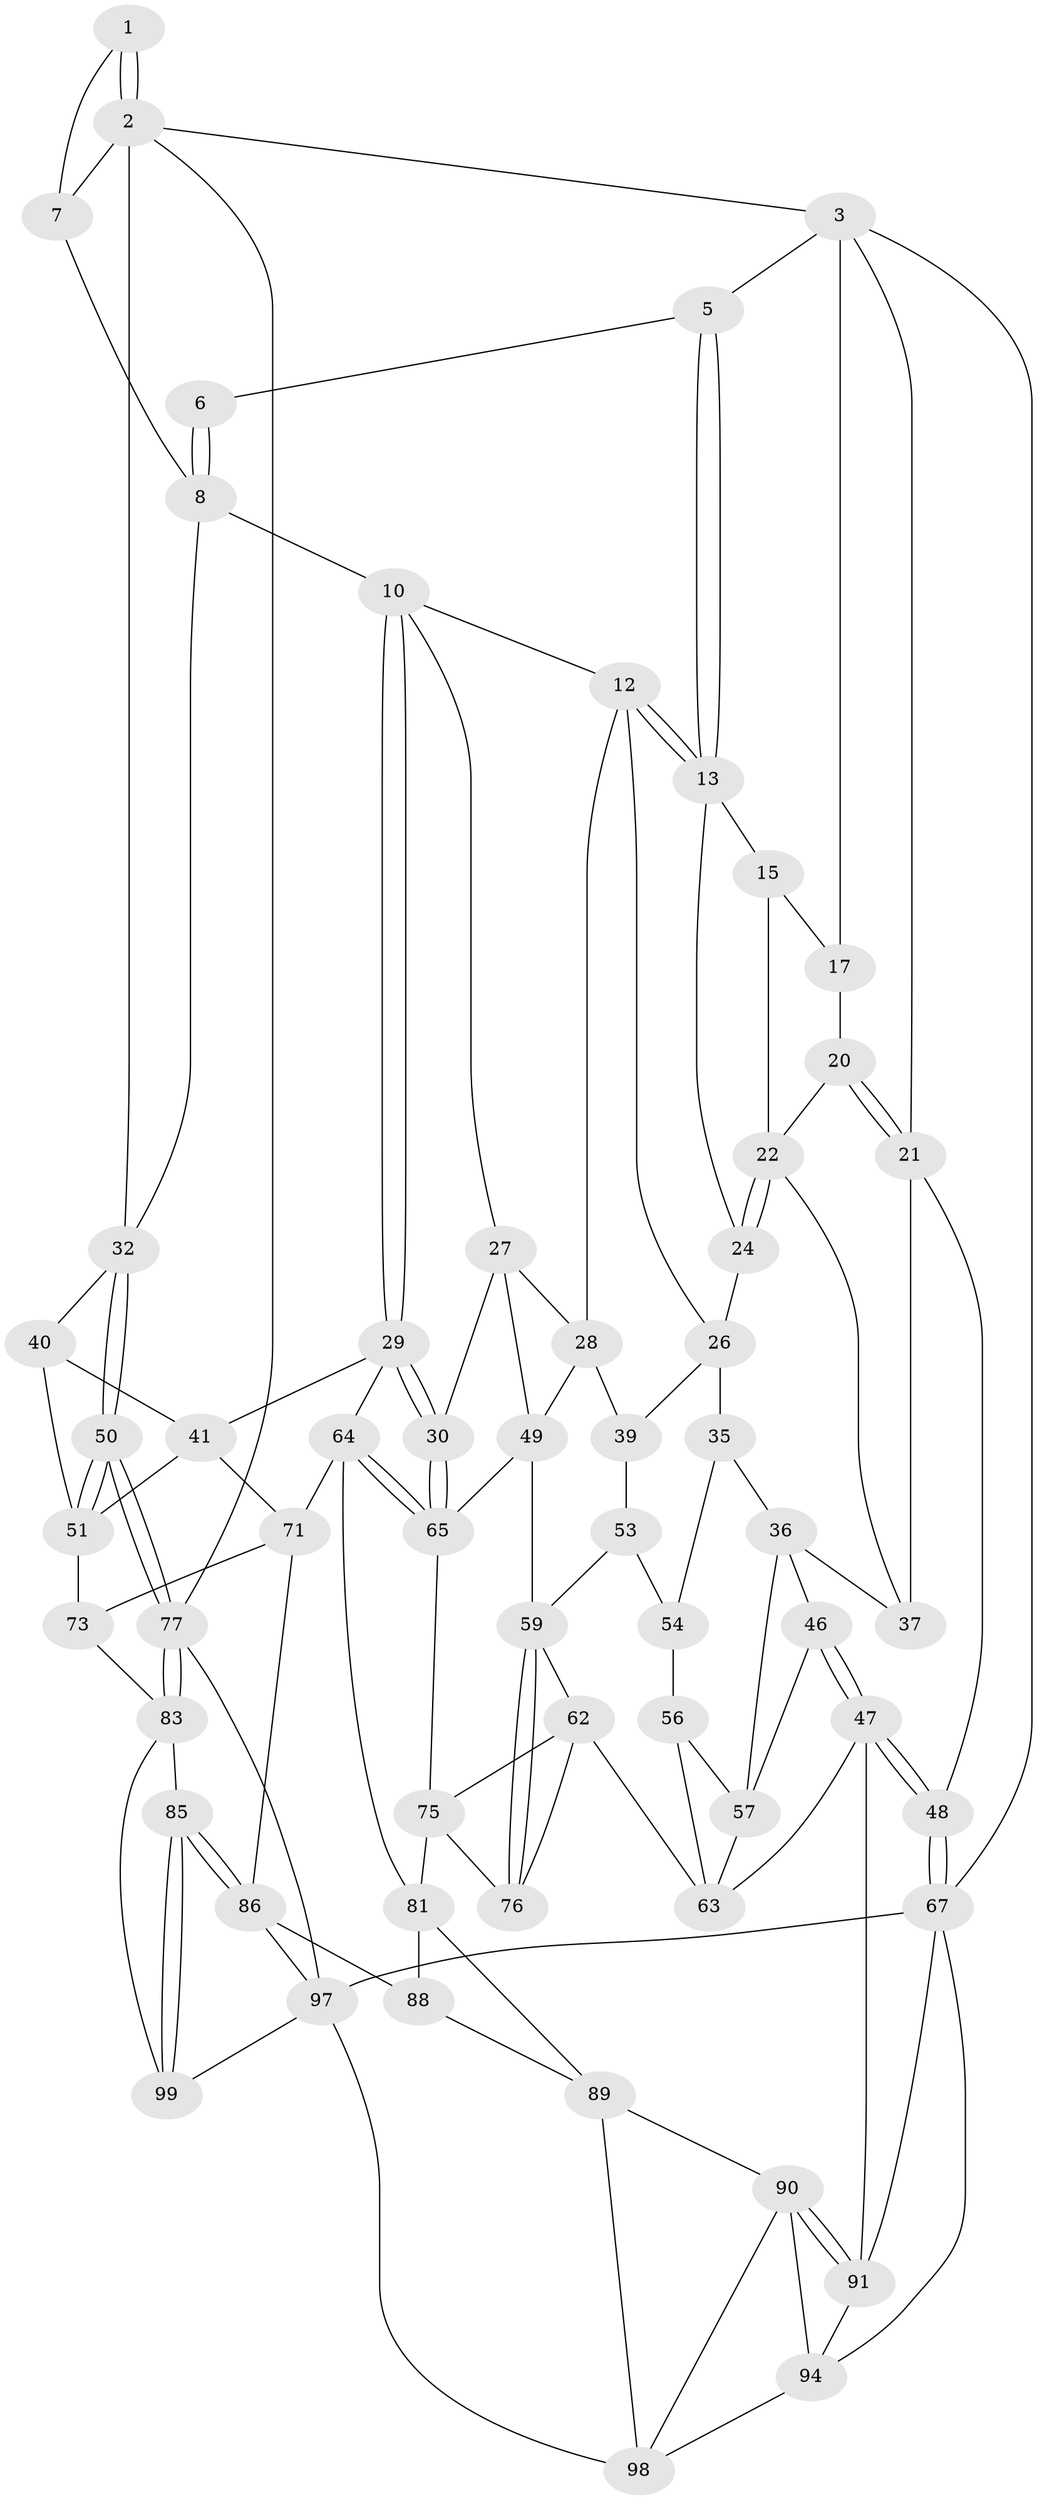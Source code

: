 // original degree distribution, {3: 0.039603960396039604, 6: 0.2376237623762376, 5: 0.49504950495049505, 4: 0.22772277227722773}
// Generated by graph-tools (version 1.1) at 2025/38/02/21/25 10:38:58]
// undirected, 61 vertices, 132 edges
graph export_dot {
graph [start="1"]
  node [color=gray90,style=filled];
  1 [pos="+0.8199035962656639+0"];
  2 [pos="+1+0",super="+14"];
  3 [pos="+0+0",super="+4"];
  5 [pos="+0.4625890485430892+0"];
  6 [pos="+0.5178126018129682+0"];
  7 [pos="+0.8555523814621909+0.09820430394898019"];
  8 [pos="+0.68015210835854+0.14336468534553548",super="+9"];
  10 [pos="+0.6671282471807738+0.2339352741203233",super="+11"];
  12 [pos="+0.43605337278418604+0.171819702624744",super="+25"];
  13 [pos="+0.4260825106400775+0",super="+16"];
  15 [pos="+0.2387193830032823+0.13102362072874524",super="+18"];
  17 [pos="+0.07629169495866474+0.01119168955311668",super="+19"];
  20 [pos="+0.03418204790273772+0.19005046683927457"];
  21 [pos="+0+0",super="+44"];
  22 [pos="+0.14005343617359045+0.2659614705441727",super="+23"];
  24 [pos="+0.27573770468520276+0.24296765405469994"];
  26 [pos="+0.2958053318453125+0.2617082484897416",super="+34"];
  27 [pos="+0.4871773306593942+0.2292566140322092",super="+31"];
  28 [pos="+0.42094822302817564+0.3510741678471252",super="+38"];
  29 [pos="+0.6146611873232213+0.3502225720511204",super="+43"];
  30 [pos="+0.5540815601076216+0.3785652614758661"];
  32 [pos="+1+0.3428396824805283",super="+33"];
  35 [pos="+0.24148907596736413+0.398004864153495"];
  36 [pos="+0.12859745336109946+0.35029547716671977",super="+45"];
  37 [pos="+0.1110220113861623+0.30678828454584584"];
  39 [pos="+0.3875965485711836+0.3911499449243245"];
  40 [pos="+0.7960425167153965+0.40506832386046826"];
  41 [pos="+0.7170614474661913+0.4522093467514614",super="+42"];
  46 [pos="+0.04306298001378882+0.49604014710464933"];
  47 [pos="+0+0.5277220102007669",super="+79"];
  48 [pos="+0+0.5289897451820805"];
  49 [pos="+0.44558447552614094+0.3854354857296819",super="+58"];
  50 [pos="+1+0.3803630104963303"];
  51 [pos="+0.8370885876299065+0.5437523693010661",super="+52"];
  53 [pos="+0.32585900249340194+0.42930420240332773"];
  54 [pos="+0.2789475344549789+0.42725346804260944",super="+55"];
  56 [pos="+0.21166024485890125+0.4568213933510514",super="+61"];
  57 [pos="+0.1740609911433735+0.47485190533735067",super="+69"];
  59 [pos="+0.4069019688752094+0.5393030270307098",super="+60"];
  62 [pos="+0.31943038005574975+0.592889738959355",super="+78"];
  63 [pos="+0.2842879497451824+0.5976987677869826",super="+70"];
  64 [pos="+0.6072687794800525+0.5995179691969804",super="+72"];
  65 [pos="+0.5619062365129817+0.5775697730722561",super="+66"];
  67 [pos="+0+0.6840615375314198",super="+68"];
  71 [pos="+0.664718988458409+0.5991479606063096",super="+74"];
  73 [pos="+0.8105193596081456+0.594757912119897"];
  75 [pos="+0.5177076844507196+0.583007120671837",super="+80"];
  76 [pos="+0.5153511481166884+0.5822772669360108"];
  77 [pos="+1+0.7257634350565109"];
  81 [pos="+0.5570917449261329+0.7611676152226644",super="+82"];
  83 [pos="+1+0.7587239903004427",super="+84"];
  85 [pos="+0.8205011256351178+0.8179079782696798"];
  86 [pos="+0.7388277892902637+0.7941247435335828",super="+87"];
  88 [pos="+0.6094933420835501+0.801232767440422"];
  89 [pos="+0.39899801893786535+0.840297833610318",super="+95"];
  90 [pos="+0.29056078799823+0.8555313191968938",super="+93"];
  91 [pos="+0.18809821634521023+0.7038736476155592",super="+92"];
  94 [pos="+0.07021958935200165+0.8477122013917375",super="+96"];
  97 [pos="+0.6039217414803967+1",super="+100"];
  98 [pos="+0.5920693394793513+1",super="+101"];
  99 [pos="+0.8773960155252313+0.8483659756182262"];
  1 -- 2;
  1 -- 2;
  1 -- 7;
  2 -- 3;
  2 -- 77;
  2 -- 32;
  2 -- 7;
  3 -- 21;
  3 -- 67;
  3 -- 17;
  3 -- 5;
  5 -- 6;
  5 -- 13;
  5 -- 13;
  6 -- 8;
  6 -- 8;
  7 -- 8;
  8 -- 10;
  8 -- 32;
  10 -- 29;
  10 -- 29;
  10 -- 27;
  10 -- 12;
  12 -- 13;
  12 -- 13;
  12 -- 26;
  12 -- 28;
  13 -- 24;
  13 -- 15;
  15 -- 22;
  15 -- 17;
  17 -- 20;
  20 -- 21;
  20 -- 21;
  20 -- 22;
  21 -- 48;
  21 -- 37;
  22 -- 24;
  22 -- 24;
  22 -- 37;
  24 -- 26;
  26 -- 35;
  26 -- 39;
  27 -- 28;
  27 -- 49;
  27 -- 30;
  28 -- 49;
  28 -- 39;
  29 -- 30;
  29 -- 30;
  29 -- 64;
  29 -- 41;
  30 -- 65;
  30 -- 65;
  32 -- 50;
  32 -- 50;
  32 -- 40;
  35 -- 36;
  35 -- 54;
  36 -- 37;
  36 -- 57;
  36 -- 46;
  39 -- 53;
  40 -- 41;
  40 -- 51;
  41 -- 51;
  41 -- 71;
  46 -- 47;
  46 -- 47;
  46 -- 57;
  47 -- 48;
  47 -- 48;
  47 -- 91;
  47 -- 63;
  48 -- 67;
  48 -- 67;
  49 -- 65;
  49 -- 59;
  50 -- 51;
  50 -- 51;
  50 -- 77;
  50 -- 77;
  51 -- 73;
  53 -- 54;
  53 -- 59;
  54 -- 56 [weight=2];
  56 -- 57;
  56 -- 63;
  57 -- 63;
  59 -- 76;
  59 -- 76;
  59 -- 62;
  62 -- 63;
  62 -- 76;
  62 -- 75;
  64 -- 65;
  64 -- 65;
  64 -- 81;
  64 -- 71;
  65 -- 75;
  67 -- 91;
  67 -- 94;
  67 -- 97;
  71 -- 73;
  71 -- 86;
  73 -- 83;
  75 -- 76;
  75 -- 81;
  77 -- 83;
  77 -- 83;
  77 -- 97;
  81 -- 88;
  81 -- 89;
  83 -- 99;
  83 -- 85;
  85 -- 86;
  85 -- 86;
  85 -- 99;
  85 -- 99;
  86 -- 88;
  86 -- 97;
  88 -- 89;
  89 -- 90;
  89 -- 98;
  90 -- 91;
  90 -- 91;
  90 -- 94;
  90 -- 98;
  91 -- 94;
  94 -- 98;
  97 -- 98;
  97 -- 99;
}
